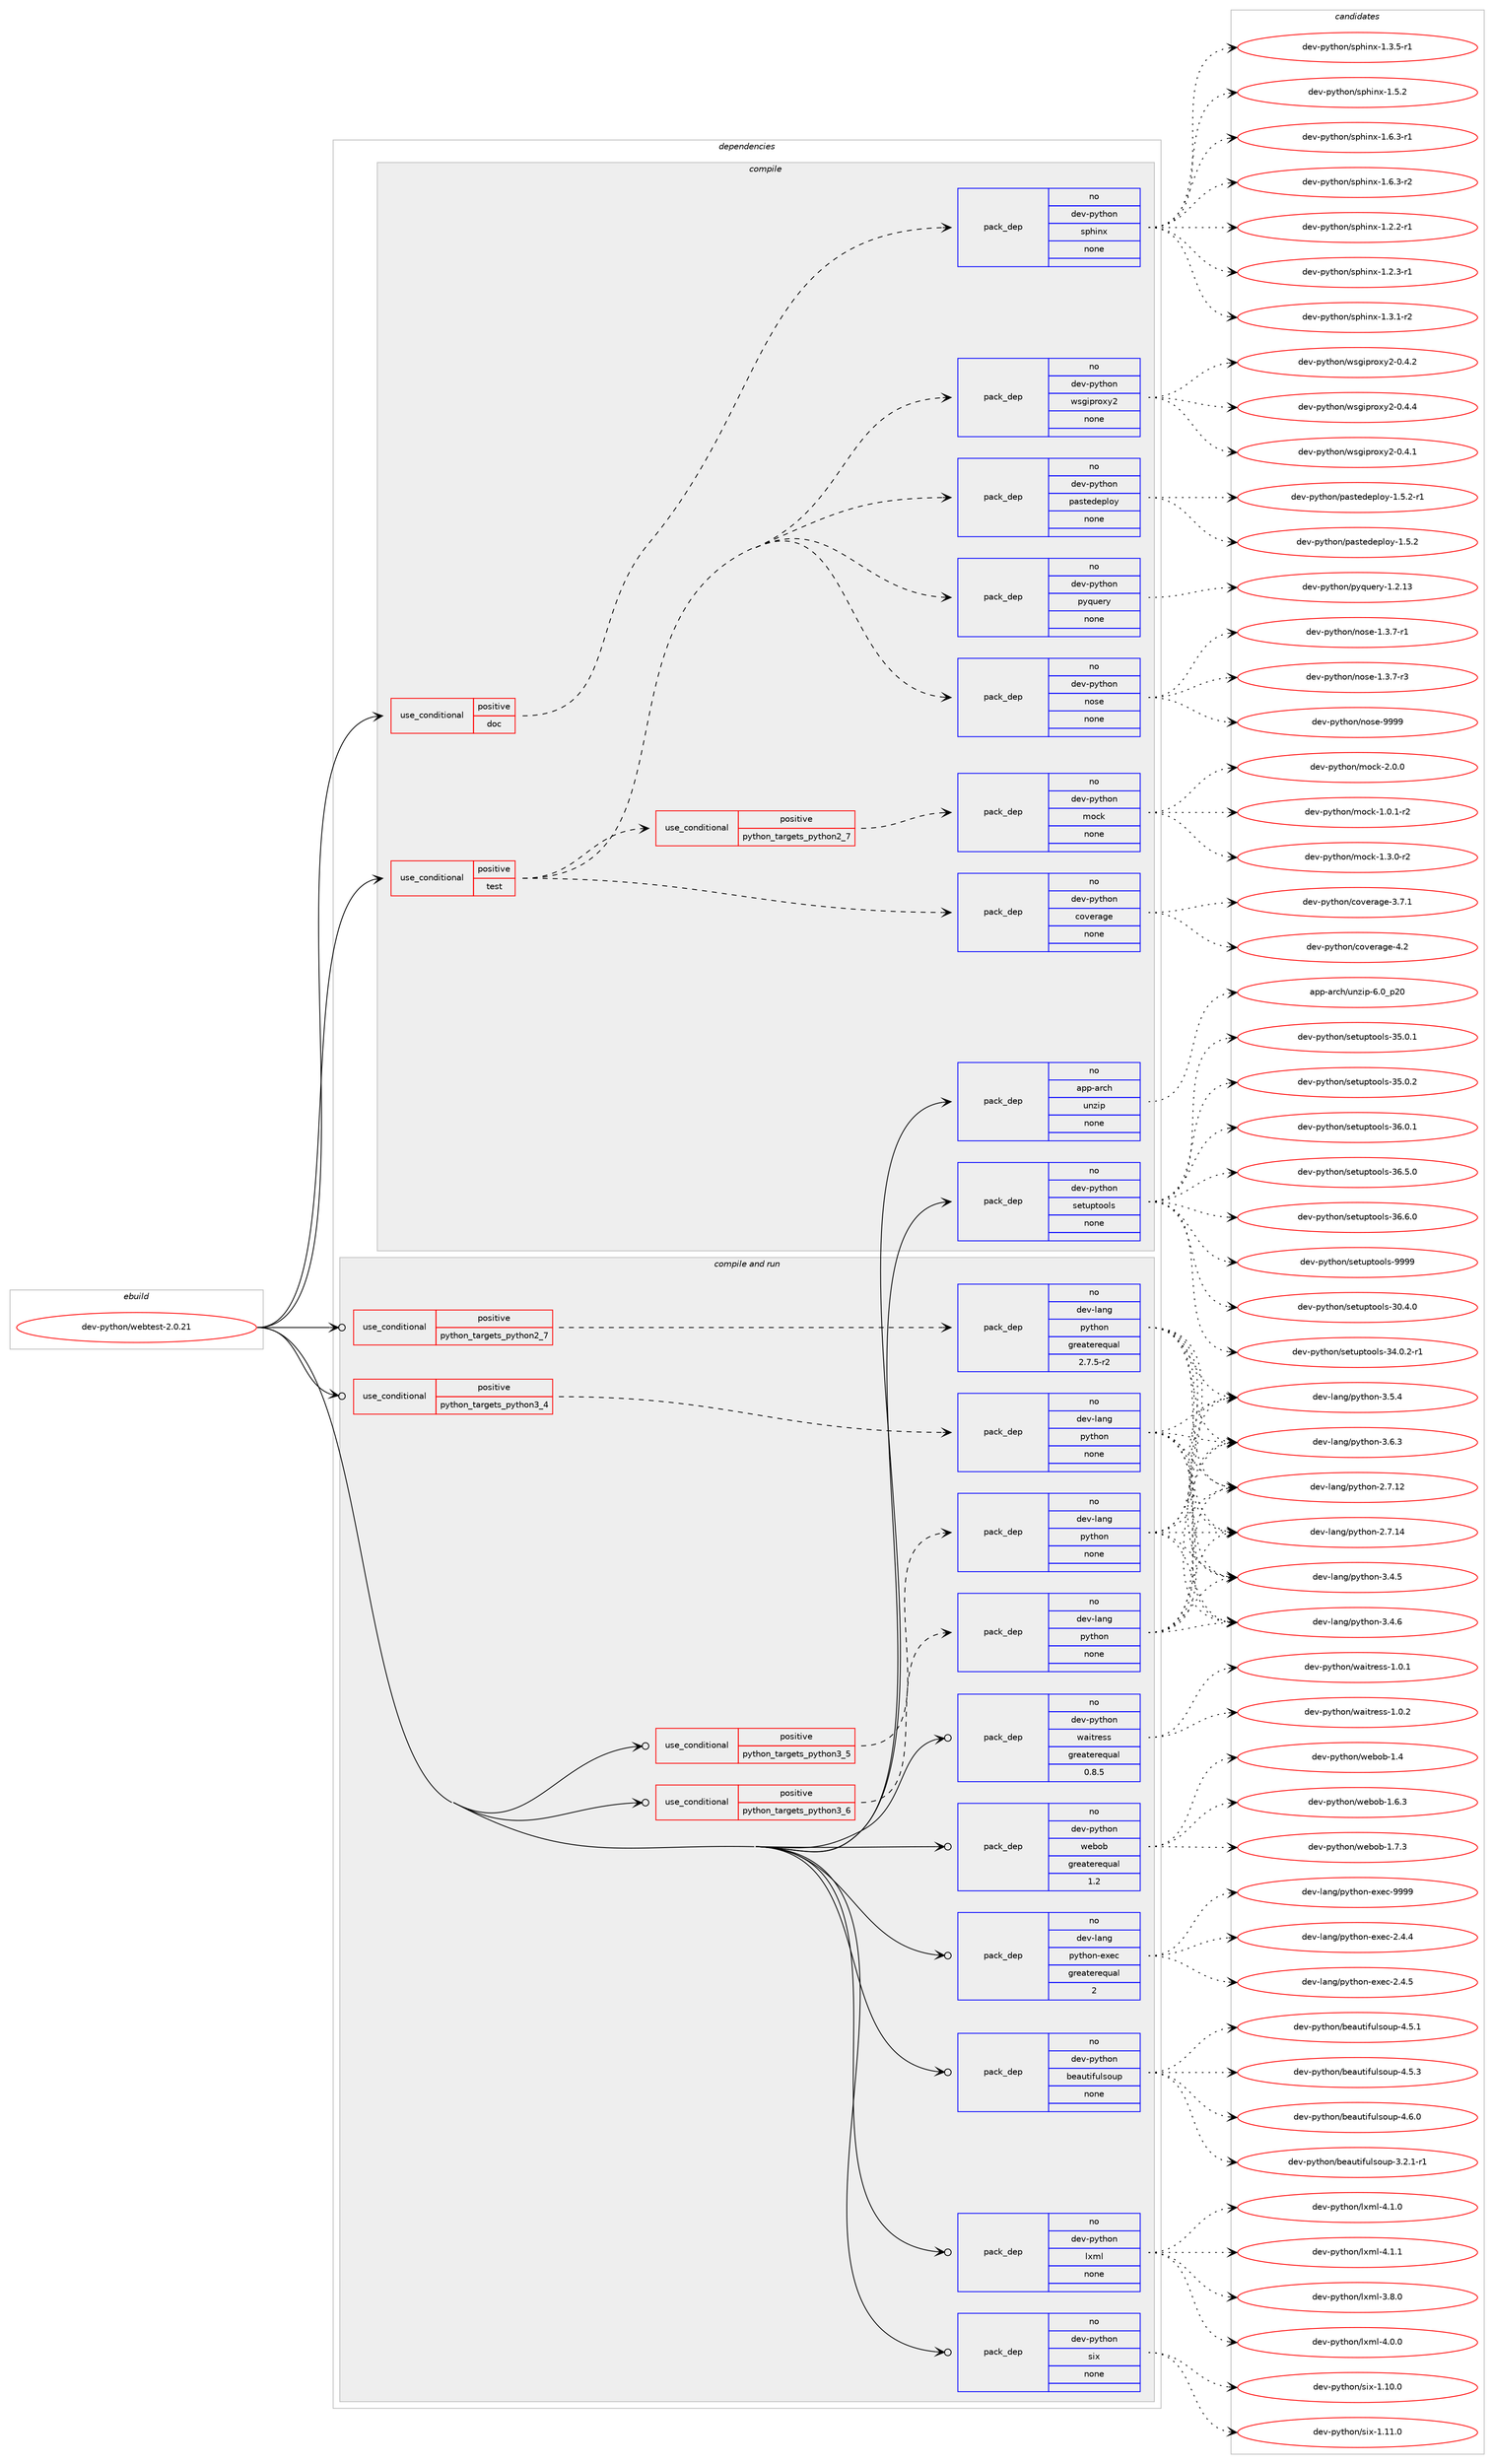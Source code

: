 digraph prolog {

# *************
# Graph options
# *************

newrank=true;
concentrate=true;
compound=true;
graph [rankdir=LR,fontname=Helvetica,fontsize=10,ranksep=1.5];#, ranksep=2.5, nodesep=0.2];
edge  [arrowhead=vee];
node  [fontname=Helvetica,fontsize=10];

# **********
# The ebuild
# **********

subgraph cluster_leftcol {
color=gray;
rank=same;
label=<<i>ebuild</i>>;
id [label="dev-python/webtest-2.0.21", color=red, width=4, href="../dev-python/webtest-2.0.21.svg"];
}

# ****************
# The dependencies
# ****************

subgraph cluster_midcol {
color=gray;
label=<<i>dependencies</i>>;
subgraph cluster_compile {
fillcolor="#eeeeee";
style=filled;
label=<<i>compile</i>>;
subgraph cond43686 {
dependency193622 [label=<<TABLE BORDER="0" CELLBORDER="1" CELLSPACING="0" CELLPADDING="4"><TR><TD ROWSPAN="3" CELLPADDING="10">use_conditional</TD></TR><TR><TD>positive</TD></TR><TR><TD>doc</TD></TR></TABLE>>, shape=none, color=red];
subgraph pack145974 {
dependency193623 [label=<<TABLE BORDER="0" CELLBORDER="1" CELLSPACING="0" CELLPADDING="4" WIDTH="220"><TR><TD ROWSPAN="6" CELLPADDING="30">pack_dep</TD></TR><TR><TD WIDTH="110">no</TD></TR><TR><TD>dev-python</TD></TR><TR><TD>sphinx</TD></TR><TR><TD>none</TD></TR><TR><TD></TD></TR></TABLE>>, shape=none, color=blue];
}
dependency193622:e -> dependency193623:w [weight=20,style="dashed",arrowhead="vee"];
}
id:e -> dependency193622:w [weight=20,style="solid",arrowhead="vee"];
subgraph cond43687 {
dependency193624 [label=<<TABLE BORDER="0" CELLBORDER="1" CELLSPACING="0" CELLPADDING="4"><TR><TD ROWSPAN="3" CELLPADDING="10">use_conditional</TD></TR><TR><TD>positive</TD></TR><TR><TD>test</TD></TR></TABLE>>, shape=none, color=red];
subgraph pack145975 {
dependency193625 [label=<<TABLE BORDER="0" CELLBORDER="1" CELLSPACING="0" CELLPADDING="4" WIDTH="220"><TR><TD ROWSPAN="6" CELLPADDING="30">pack_dep</TD></TR><TR><TD WIDTH="110">no</TD></TR><TR><TD>dev-python</TD></TR><TR><TD>nose</TD></TR><TR><TD>none</TD></TR><TR><TD></TD></TR></TABLE>>, shape=none, color=blue];
}
dependency193624:e -> dependency193625:w [weight=20,style="dashed",arrowhead="vee"];
subgraph pack145976 {
dependency193626 [label=<<TABLE BORDER="0" CELLBORDER="1" CELLSPACING="0" CELLPADDING="4" WIDTH="220"><TR><TD ROWSPAN="6" CELLPADDING="30">pack_dep</TD></TR><TR><TD WIDTH="110">no</TD></TR><TR><TD>dev-python</TD></TR><TR><TD>pyquery</TD></TR><TR><TD>none</TD></TR><TR><TD></TD></TR></TABLE>>, shape=none, color=blue];
}
dependency193624:e -> dependency193626:w [weight=20,style="dashed",arrowhead="vee"];
subgraph pack145977 {
dependency193627 [label=<<TABLE BORDER="0" CELLBORDER="1" CELLSPACING="0" CELLPADDING="4" WIDTH="220"><TR><TD ROWSPAN="6" CELLPADDING="30">pack_dep</TD></TR><TR><TD WIDTH="110">no</TD></TR><TR><TD>dev-python</TD></TR><TR><TD>pastedeploy</TD></TR><TR><TD>none</TD></TR><TR><TD></TD></TR></TABLE>>, shape=none, color=blue];
}
dependency193624:e -> dependency193627:w [weight=20,style="dashed",arrowhead="vee"];
subgraph pack145978 {
dependency193628 [label=<<TABLE BORDER="0" CELLBORDER="1" CELLSPACING="0" CELLPADDING="4" WIDTH="220"><TR><TD ROWSPAN="6" CELLPADDING="30">pack_dep</TD></TR><TR><TD WIDTH="110">no</TD></TR><TR><TD>dev-python</TD></TR><TR><TD>wsgiproxy2</TD></TR><TR><TD>none</TD></TR><TR><TD></TD></TR></TABLE>>, shape=none, color=blue];
}
dependency193624:e -> dependency193628:w [weight=20,style="dashed",arrowhead="vee"];
subgraph pack145979 {
dependency193629 [label=<<TABLE BORDER="0" CELLBORDER="1" CELLSPACING="0" CELLPADDING="4" WIDTH="220"><TR><TD ROWSPAN="6" CELLPADDING="30">pack_dep</TD></TR><TR><TD WIDTH="110">no</TD></TR><TR><TD>dev-python</TD></TR><TR><TD>coverage</TD></TR><TR><TD>none</TD></TR><TR><TD></TD></TR></TABLE>>, shape=none, color=blue];
}
dependency193624:e -> dependency193629:w [weight=20,style="dashed",arrowhead="vee"];
subgraph cond43688 {
dependency193630 [label=<<TABLE BORDER="0" CELLBORDER="1" CELLSPACING="0" CELLPADDING="4"><TR><TD ROWSPAN="3" CELLPADDING="10">use_conditional</TD></TR><TR><TD>positive</TD></TR><TR><TD>python_targets_python2_7</TD></TR></TABLE>>, shape=none, color=red];
subgraph pack145980 {
dependency193631 [label=<<TABLE BORDER="0" CELLBORDER="1" CELLSPACING="0" CELLPADDING="4" WIDTH="220"><TR><TD ROWSPAN="6" CELLPADDING="30">pack_dep</TD></TR><TR><TD WIDTH="110">no</TD></TR><TR><TD>dev-python</TD></TR><TR><TD>mock</TD></TR><TR><TD>none</TD></TR><TR><TD></TD></TR></TABLE>>, shape=none, color=blue];
}
dependency193630:e -> dependency193631:w [weight=20,style="dashed",arrowhead="vee"];
}
dependency193624:e -> dependency193630:w [weight=20,style="dashed",arrowhead="vee"];
}
id:e -> dependency193624:w [weight=20,style="solid",arrowhead="vee"];
subgraph pack145981 {
dependency193632 [label=<<TABLE BORDER="0" CELLBORDER="1" CELLSPACING="0" CELLPADDING="4" WIDTH="220"><TR><TD ROWSPAN="6" CELLPADDING="30">pack_dep</TD></TR><TR><TD WIDTH="110">no</TD></TR><TR><TD>app-arch</TD></TR><TR><TD>unzip</TD></TR><TR><TD>none</TD></TR><TR><TD></TD></TR></TABLE>>, shape=none, color=blue];
}
id:e -> dependency193632:w [weight=20,style="solid",arrowhead="vee"];
subgraph pack145982 {
dependency193633 [label=<<TABLE BORDER="0" CELLBORDER="1" CELLSPACING="0" CELLPADDING="4" WIDTH="220"><TR><TD ROWSPAN="6" CELLPADDING="30">pack_dep</TD></TR><TR><TD WIDTH="110">no</TD></TR><TR><TD>dev-python</TD></TR><TR><TD>setuptools</TD></TR><TR><TD>none</TD></TR><TR><TD></TD></TR></TABLE>>, shape=none, color=blue];
}
id:e -> dependency193633:w [weight=20,style="solid",arrowhead="vee"];
}
subgraph cluster_compileandrun {
fillcolor="#eeeeee";
style=filled;
label=<<i>compile and run</i>>;
subgraph cond43689 {
dependency193634 [label=<<TABLE BORDER="0" CELLBORDER="1" CELLSPACING="0" CELLPADDING="4"><TR><TD ROWSPAN="3" CELLPADDING="10">use_conditional</TD></TR><TR><TD>positive</TD></TR><TR><TD>python_targets_python2_7</TD></TR></TABLE>>, shape=none, color=red];
subgraph pack145983 {
dependency193635 [label=<<TABLE BORDER="0" CELLBORDER="1" CELLSPACING="0" CELLPADDING="4" WIDTH="220"><TR><TD ROWSPAN="6" CELLPADDING="30">pack_dep</TD></TR><TR><TD WIDTH="110">no</TD></TR><TR><TD>dev-lang</TD></TR><TR><TD>python</TD></TR><TR><TD>greaterequal</TD></TR><TR><TD>2.7.5-r2</TD></TR></TABLE>>, shape=none, color=blue];
}
dependency193634:e -> dependency193635:w [weight=20,style="dashed",arrowhead="vee"];
}
id:e -> dependency193634:w [weight=20,style="solid",arrowhead="odotvee"];
subgraph cond43690 {
dependency193636 [label=<<TABLE BORDER="0" CELLBORDER="1" CELLSPACING="0" CELLPADDING="4"><TR><TD ROWSPAN="3" CELLPADDING="10">use_conditional</TD></TR><TR><TD>positive</TD></TR><TR><TD>python_targets_python3_4</TD></TR></TABLE>>, shape=none, color=red];
subgraph pack145984 {
dependency193637 [label=<<TABLE BORDER="0" CELLBORDER="1" CELLSPACING="0" CELLPADDING="4" WIDTH="220"><TR><TD ROWSPAN="6" CELLPADDING="30">pack_dep</TD></TR><TR><TD WIDTH="110">no</TD></TR><TR><TD>dev-lang</TD></TR><TR><TD>python</TD></TR><TR><TD>none</TD></TR><TR><TD></TD></TR></TABLE>>, shape=none, color=blue];
}
dependency193636:e -> dependency193637:w [weight=20,style="dashed",arrowhead="vee"];
}
id:e -> dependency193636:w [weight=20,style="solid",arrowhead="odotvee"];
subgraph cond43691 {
dependency193638 [label=<<TABLE BORDER="0" CELLBORDER="1" CELLSPACING="0" CELLPADDING="4"><TR><TD ROWSPAN="3" CELLPADDING="10">use_conditional</TD></TR><TR><TD>positive</TD></TR><TR><TD>python_targets_python3_5</TD></TR></TABLE>>, shape=none, color=red];
subgraph pack145985 {
dependency193639 [label=<<TABLE BORDER="0" CELLBORDER="1" CELLSPACING="0" CELLPADDING="4" WIDTH="220"><TR><TD ROWSPAN="6" CELLPADDING="30">pack_dep</TD></TR><TR><TD WIDTH="110">no</TD></TR><TR><TD>dev-lang</TD></TR><TR><TD>python</TD></TR><TR><TD>none</TD></TR><TR><TD></TD></TR></TABLE>>, shape=none, color=blue];
}
dependency193638:e -> dependency193639:w [weight=20,style="dashed",arrowhead="vee"];
}
id:e -> dependency193638:w [weight=20,style="solid",arrowhead="odotvee"];
subgraph cond43692 {
dependency193640 [label=<<TABLE BORDER="0" CELLBORDER="1" CELLSPACING="0" CELLPADDING="4"><TR><TD ROWSPAN="3" CELLPADDING="10">use_conditional</TD></TR><TR><TD>positive</TD></TR><TR><TD>python_targets_python3_6</TD></TR></TABLE>>, shape=none, color=red];
subgraph pack145986 {
dependency193641 [label=<<TABLE BORDER="0" CELLBORDER="1" CELLSPACING="0" CELLPADDING="4" WIDTH="220"><TR><TD ROWSPAN="6" CELLPADDING="30">pack_dep</TD></TR><TR><TD WIDTH="110">no</TD></TR><TR><TD>dev-lang</TD></TR><TR><TD>python</TD></TR><TR><TD>none</TD></TR><TR><TD></TD></TR></TABLE>>, shape=none, color=blue];
}
dependency193640:e -> dependency193641:w [weight=20,style="dashed",arrowhead="vee"];
}
id:e -> dependency193640:w [weight=20,style="solid",arrowhead="odotvee"];
subgraph pack145987 {
dependency193642 [label=<<TABLE BORDER="0" CELLBORDER="1" CELLSPACING="0" CELLPADDING="4" WIDTH="220"><TR><TD ROWSPAN="6" CELLPADDING="30">pack_dep</TD></TR><TR><TD WIDTH="110">no</TD></TR><TR><TD>dev-lang</TD></TR><TR><TD>python-exec</TD></TR><TR><TD>greaterequal</TD></TR><TR><TD>2</TD></TR></TABLE>>, shape=none, color=blue];
}
id:e -> dependency193642:w [weight=20,style="solid",arrowhead="odotvee"];
subgraph pack145988 {
dependency193643 [label=<<TABLE BORDER="0" CELLBORDER="1" CELLSPACING="0" CELLPADDING="4" WIDTH="220"><TR><TD ROWSPAN="6" CELLPADDING="30">pack_dep</TD></TR><TR><TD WIDTH="110">no</TD></TR><TR><TD>dev-python</TD></TR><TR><TD>beautifulsoup</TD></TR><TR><TD>none</TD></TR><TR><TD></TD></TR></TABLE>>, shape=none, color=blue];
}
id:e -> dependency193643:w [weight=20,style="solid",arrowhead="odotvee"];
subgraph pack145989 {
dependency193644 [label=<<TABLE BORDER="0" CELLBORDER="1" CELLSPACING="0" CELLPADDING="4" WIDTH="220"><TR><TD ROWSPAN="6" CELLPADDING="30">pack_dep</TD></TR><TR><TD WIDTH="110">no</TD></TR><TR><TD>dev-python</TD></TR><TR><TD>lxml</TD></TR><TR><TD>none</TD></TR><TR><TD></TD></TR></TABLE>>, shape=none, color=blue];
}
id:e -> dependency193644:w [weight=20,style="solid",arrowhead="odotvee"];
subgraph pack145990 {
dependency193645 [label=<<TABLE BORDER="0" CELLBORDER="1" CELLSPACING="0" CELLPADDING="4" WIDTH="220"><TR><TD ROWSPAN="6" CELLPADDING="30">pack_dep</TD></TR><TR><TD WIDTH="110">no</TD></TR><TR><TD>dev-python</TD></TR><TR><TD>six</TD></TR><TR><TD>none</TD></TR><TR><TD></TD></TR></TABLE>>, shape=none, color=blue];
}
id:e -> dependency193645:w [weight=20,style="solid",arrowhead="odotvee"];
subgraph pack145991 {
dependency193646 [label=<<TABLE BORDER="0" CELLBORDER="1" CELLSPACING="0" CELLPADDING="4" WIDTH="220"><TR><TD ROWSPAN="6" CELLPADDING="30">pack_dep</TD></TR><TR><TD WIDTH="110">no</TD></TR><TR><TD>dev-python</TD></TR><TR><TD>waitress</TD></TR><TR><TD>greaterequal</TD></TR><TR><TD>0.8.5</TD></TR></TABLE>>, shape=none, color=blue];
}
id:e -> dependency193646:w [weight=20,style="solid",arrowhead="odotvee"];
subgraph pack145992 {
dependency193647 [label=<<TABLE BORDER="0" CELLBORDER="1" CELLSPACING="0" CELLPADDING="4" WIDTH="220"><TR><TD ROWSPAN="6" CELLPADDING="30">pack_dep</TD></TR><TR><TD WIDTH="110">no</TD></TR><TR><TD>dev-python</TD></TR><TR><TD>webob</TD></TR><TR><TD>greaterequal</TD></TR><TR><TD>1.2</TD></TR></TABLE>>, shape=none, color=blue];
}
id:e -> dependency193647:w [weight=20,style="solid",arrowhead="odotvee"];
}
subgraph cluster_run {
fillcolor="#eeeeee";
style=filled;
label=<<i>run</i>>;
}
}

# **************
# The candidates
# **************

subgraph cluster_choices {
rank=same;
color=gray;
label=<<i>candidates</i>>;

subgraph choice145974 {
color=black;
nodesep=1;
choice10010111845112121116104111110471151121041051101204549465046504511449 [label="dev-python/sphinx-1.2.2-r1", color=red, width=4,href="../dev-python/sphinx-1.2.2-r1.svg"];
choice10010111845112121116104111110471151121041051101204549465046514511449 [label="dev-python/sphinx-1.2.3-r1", color=red, width=4,href="../dev-python/sphinx-1.2.3-r1.svg"];
choice10010111845112121116104111110471151121041051101204549465146494511450 [label="dev-python/sphinx-1.3.1-r2", color=red, width=4,href="../dev-python/sphinx-1.3.1-r2.svg"];
choice10010111845112121116104111110471151121041051101204549465146534511449 [label="dev-python/sphinx-1.3.5-r1", color=red, width=4,href="../dev-python/sphinx-1.3.5-r1.svg"];
choice1001011184511212111610411111047115112104105110120454946534650 [label="dev-python/sphinx-1.5.2", color=red, width=4,href="../dev-python/sphinx-1.5.2.svg"];
choice10010111845112121116104111110471151121041051101204549465446514511449 [label="dev-python/sphinx-1.6.3-r1", color=red, width=4,href="../dev-python/sphinx-1.6.3-r1.svg"];
choice10010111845112121116104111110471151121041051101204549465446514511450 [label="dev-python/sphinx-1.6.3-r2", color=red, width=4,href="../dev-python/sphinx-1.6.3-r2.svg"];
dependency193623:e -> choice10010111845112121116104111110471151121041051101204549465046504511449:w [style=dotted,weight="100"];
dependency193623:e -> choice10010111845112121116104111110471151121041051101204549465046514511449:w [style=dotted,weight="100"];
dependency193623:e -> choice10010111845112121116104111110471151121041051101204549465146494511450:w [style=dotted,weight="100"];
dependency193623:e -> choice10010111845112121116104111110471151121041051101204549465146534511449:w [style=dotted,weight="100"];
dependency193623:e -> choice1001011184511212111610411111047115112104105110120454946534650:w [style=dotted,weight="100"];
dependency193623:e -> choice10010111845112121116104111110471151121041051101204549465446514511449:w [style=dotted,weight="100"];
dependency193623:e -> choice10010111845112121116104111110471151121041051101204549465446514511450:w [style=dotted,weight="100"];
}
subgraph choice145975 {
color=black;
nodesep=1;
choice10010111845112121116104111110471101111151014549465146554511449 [label="dev-python/nose-1.3.7-r1", color=red, width=4,href="../dev-python/nose-1.3.7-r1.svg"];
choice10010111845112121116104111110471101111151014549465146554511451 [label="dev-python/nose-1.3.7-r3", color=red, width=4,href="../dev-python/nose-1.3.7-r3.svg"];
choice10010111845112121116104111110471101111151014557575757 [label="dev-python/nose-9999", color=red, width=4,href="../dev-python/nose-9999.svg"];
dependency193625:e -> choice10010111845112121116104111110471101111151014549465146554511449:w [style=dotted,weight="100"];
dependency193625:e -> choice10010111845112121116104111110471101111151014549465146554511451:w [style=dotted,weight="100"];
dependency193625:e -> choice10010111845112121116104111110471101111151014557575757:w [style=dotted,weight="100"];
}
subgraph choice145976 {
color=black;
nodesep=1;
choice100101118451121211161041111104711212111311710111412145494650464951 [label="dev-python/pyquery-1.2.13", color=red, width=4,href="../dev-python/pyquery-1.2.13.svg"];
dependency193626:e -> choice100101118451121211161041111104711212111311710111412145494650464951:w [style=dotted,weight="100"];
}
subgraph choice145977 {
color=black;
nodesep=1;
choice100101118451121211161041111104711297115116101100101112108111121454946534650 [label="dev-python/pastedeploy-1.5.2", color=red, width=4,href="../dev-python/pastedeploy-1.5.2.svg"];
choice1001011184511212111610411111047112971151161011001011121081111214549465346504511449 [label="dev-python/pastedeploy-1.5.2-r1", color=red, width=4,href="../dev-python/pastedeploy-1.5.2-r1.svg"];
dependency193627:e -> choice100101118451121211161041111104711297115116101100101112108111121454946534650:w [style=dotted,weight="100"];
dependency193627:e -> choice1001011184511212111610411111047112971151161011001011121081111214549465346504511449:w [style=dotted,weight="100"];
}
subgraph choice145978 {
color=black;
nodesep=1;
choice100101118451121211161041111104711911510310511211411112012150454846524649 [label="dev-python/wsgiproxy2-0.4.1", color=red, width=4,href="../dev-python/wsgiproxy2-0.4.1.svg"];
choice100101118451121211161041111104711911510310511211411112012150454846524650 [label="dev-python/wsgiproxy2-0.4.2", color=red, width=4,href="../dev-python/wsgiproxy2-0.4.2.svg"];
choice100101118451121211161041111104711911510310511211411112012150454846524652 [label="dev-python/wsgiproxy2-0.4.4", color=red, width=4,href="../dev-python/wsgiproxy2-0.4.4.svg"];
dependency193628:e -> choice100101118451121211161041111104711911510310511211411112012150454846524649:w [style=dotted,weight="100"];
dependency193628:e -> choice100101118451121211161041111104711911510310511211411112012150454846524650:w [style=dotted,weight="100"];
dependency193628:e -> choice100101118451121211161041111104711911510310511211411112012150454846524652:w [style=dotted,weight="100"];
}
subgraph choice145979 {
color=black;
nodesep=1;
choice10010111845112121116104111110479911111810111497103101455146554649 [label="dev-python/coverage-3.7.1", color=red, width=4,href="../dev-python/coverage-3.7.1.svg"];
choice1001011184511212111610411111047991111181011149710310145524650 [label="dev-python/coverage-4.2", color=red, width=4,href="../dev-python/coverage-4.2.svg"];
dependency193629:e -> choice10010111845112121116104111110479911111810111497103101455146554649:w [style=dotted,weight="100"];
dependency193629:e -> choice1001011184511212111610411111047991111181011149710310145524650:w [style=dotted,weight="100"];
}
subgraph choice145980 {
color=black;
nodesep=1;
choice1001011184511212111610411111047109111991074549464846494511450 [label="dev-python/mock-1.0.1-r2", color=red, width=4,href="../dev-python/mock-1.0.1-r2.svg"];
choice1001011184511212111610411111047109111991074549465146484511450 [label="dev-python/mock-1.3.0-r2", color=red, width=4,href="../dev-python/mock-1.3.0-r2.svg"];
choice100101118451121211161041111104710911199107455046484648 [label="dev-python/mock-2.0.0", color=red, width=4,href="../dev-python/mock-2.0.0.svg"];
dependency193631:e -> choice1001011184511212111610411111047109111991074549464846494511450:w [style=dotted,weight="100"];
dependency193631:e -> choice1001011184511212111610411111047109111991074549465146484511450:w [style=dotted,weight="100"];
dependency193631:e -> choice100101118451121211161041111104710911199107455046484648:w [style=dotted,weight="100"];
}
subgraph choice145981 {
color=black;
nodesep=1;
choice971121124597114991044711711012210511245544648951125048 [label="app-arch/unzip-6.0_p20", color=red, width=4,href="../app-arch/unzip-6.0_p20.svg"];
dependency193632:e -> choice971121124597114991044711711012210511245544648951125048:w [style=dotted,weight="100"];
}
subgraph choice145982 {
color=black;
nodesep=1;
choice100101118451121211161041111104711510111611711211611111110811545514846524648 [label="dev-python/setuptools-30.4.0", color=red, width=4,href="../dev-python/setuptools-30.4.0.svg"];
choice1001011184511212111610411111047115101116117112116111111108115455152464846504511449 [label="dev-python/setuptools-34.0.2-r1", color=red, width=4,href="../dev-python/setuptools-34.0.2-r1.svg"];
choice100101118451121211161041111104711510111611711211611111110811545515346484649 [label="dev-python/setuptools-35.0.1", color=red, width=4,href="../dev-python/setuptools-35.0.1.svg"];
choice100101118451121211161041111104711510111611711211611111110811545515346484650 [label="dev-python/setuptools-35.0.2", color=red, width=4,href="../dev-python/setuptools-35.0.2.svg"];
choice100101118451121211161041111104711510111611711211611111110811545515446484649 [label="dev-python/setuptools-36.0.1", color=red, width=4,href="../dev-python/setuptools-36.0.1.svg"];
choice100101118451121211161041111104711510111611711211611111110811545515446534648 [label="dev-python/setuptools-36.5.0", color=red, width=4,href="../dev-python/setuptools-36.5.0.svg"];
choice100101118451121211161041111104711510111611711211611111110811545515446544648 [label="dev-python/setuptools-36.6.0", color=red, width=4,href="../dev-python/setuptools-36.6.0.svg"];
choice10010111845112121116104111110471151011161171121161111111081154557575757 [label="dev-python/setuptools-9999", color=red, width=4,href="../dev-python/setuptools-9999.svg"];
dependency193633:e -> choice100101118451121211161041111104711510111611711211611111110811545514846524648:w [style=dotted,weight="100"];
dependency193633:e -> choice1001011184511212111610411111047115101116117112116111111108115455152464846504511449:w [style=dotted,weight="100"];
dependency193633:e -> choice100101118451121211161041111104711510111611711211611111110811545515346484649:w [style=dotted,weight="100"];
dependency193633:e -> choice100101118451121211161041111104711510111611711211611111110811545515346484650:w [style=dotted,weight="100"];
dependency193633:e -> choice100101118451121211161041111104711510111611711211611111110811545515446484649:w [style=dotted,weight="100"];
dependency193633:e -> choice100101118451121211161041111104711510111611711211611111110811545515446534648:w [style=dotted,weight="100"];
dependency193633:e -> choice100101118451121211161041111104711510111611711211611111110811545515446544648:w [style=dotted,weight="100"];
dependency193633:e -> choice10010111845112121116104111110471151011161171121161111111081154557575757:w [style=dotted,weight="100"];
}
subgraph choice145983 {
color=black;
nodesep=1;
choice10010111845108971101034711212111610411111045504655464950 [label="dev-lang/python-2.7.12", color=red, width=4,href="../dev-lang/python-2.7.12.svg"];
choice10010111845108971101034711212111610411111045504655464952 [label="dev-lang/python-2.7.14", color=red, width=4,href="../dev-lang/python-2.7.14.svg"];
choice100101118451089711010347112121116104111110455146524653 [label="dev-lang/python-3.4.5", color=red, width=4,href="../dev-lang/python-3.4.5.svg"];
choice100101118451089711010347112121116104111110455146524654 [label="dev-lang/python-3.4.6", color=red, width=4,href="../dev-lang/python-3.4.6.svg"];
choice100101118451089711010347112121116104111110455146534652 [label="dev-lang/python-3.5.4", color=red, width=4,href="../dev-lang/python-3.5.4.svg"];
choice100101118451089711010347112121116104111110455146544651 [label="dev-lang/python-3.6.3", color=red, width=4,href="../dev-lang/python-3.6.3.svg"];
dependency193635:e -> choice10010111845108971101034711212111610411111045504655464950:w [style=dotted,weight="100"];
dependency193635:e -> choice10010111845108971101034711212111610411111045504655464952:w [style=dotted,weight="100"];
dependency193635:e -> choice100101118451089711010347112121116104111110455146524653:w [style=dotted,weight="100"];
dependency193635:e -> choice100101118451089711010347112121116104111110455146524654:w [style=dotted,weight="100"];
dependency193635:e -> choice100101118451089711010347112121116104111110455146534652:w [style=dotted,weight="100"];
dependency193635:e -> choice100101118451089711010347112121116104111110455146544651:w [style=dotted,weight="100"];
}
subgraph choice145984 {
color=black;
nodesep=1;
choice10010111845108971101034711212111610411111045504655464950 [label="dev-lang/python-2.7.12", color=red, width=4,href="../dev-lang/python-2.7.12.svg"];
choice10010111845108971101034711212111610411111045504655464952 [label="dev-lang/python-2.7.14", color=red, width=4,href="../dev-lang/python-2.7.14.svg"];
choice100101118451089711010347112121116104111110455146524653 [label="dev-lang/python-3.4.5", color=red, width=4,href="../dev-lang/python-3.4.5.svg"];
choice100101118451089711010347112121116104111110455146524654 [label="dev-lang/python-3.4.6", color=red, width=4,href="../dev-lang/python-3.4.6.svg"];
choice100101118451089711010347112121116104111110455146534652 [label="dev-lang/python-3.5.4", color=red, width=4,href="../dev-lang/python-3.5.4.svg"];
choice100101118451089711010347112121116104111110455146544651 [label="dev-lang/python-3.6.3", color=red, width=4,href="../dev-lang/python-3.6.3.svg"];
dependency193637:e -> choice10010111845108971101034711212111610411111045504655464950:w [style=dotted,weight="100"];
dependency193637:e -> choice10010111845108971101034711212111610411111045504655464952:w [style=dotted,weight="100"];
dependency193637:e -> choice100101118451089711010347112121116104111110455146524653:w [style=dotted,weight="100"];
dependency193637:e -> choice100101118451089711010347112121116104111110455146524654:w [style=dotted,weight="100"];
dependency193637:e -> choice100101118451089711010347112121116104111110455146534652:w [style=dotted,weight="100"];
dependency193637:e -> choice100101118451089711010347112121116104111110455146544651:w [style=dotted,weight="100"];
}
subgraph choice145985 {
color=black;
nodesep=1;
choice10010111845108971101034711212111610411111045504655464950 [label="dev-lang/python-2.7.12", color=red, width=4,href="../dev-lang/python-2.7.12.svg"];
choice10010111845108971101034711212111610411111045504655464952 [label="dev-lang/python-2.7.14", color=red, width=4,href="../dev-lang/python-2.7.14.svg"];
choice100101118451089711010347112121116104111110455146524653 [label="dev-lang/python-3.4.5", color=red, width=4,href="../dev-lang/python-3.4.5.svg"];
choice100101118451089711010347112121116104111110455146524654 [label="dev-lang/python-3.4.6", color=red, width=4,href="../dev-lang/python-3.4.6.svg"];
choice100101118451089711010347112121116104111110455146534652 [label="dev-lang/python-3.5.4", color=red, width=4,href="../dev-lang/python-3.5.4.svg"];
choice100101118451089711010347112121116104111110455146544651 [label="dev-lang/python-3.6.3", color=red, width=4,href="../dev-lang/python-3.6.3.svg"];
dependency193639:e -> choice10010111845108971101034711212111610411111045504655464950:w [style=dotted,weight="100"];
dependency193639:e -> choice10010111845108971101034711212111610411111045504655464952:w [style=dotted,weight="100"];
dependency193639:e -> choice100101118451089711010347112121116104111110455146524653:w [style=dotted,weight="100"];
dependency193639:e -> choice100101118451089711010347112121116104111110455146524654:w [style=dotted,weight="100"];
dependency193639:e -> choice100101118451089711010347112121116104111110455146534652:w [style=dotted,weight="100"];
dependency193639:e -> choice100101118451089711010347112121116104111110455146544651:w [style=dotted,weight="100"];
}
subgraph choice145986 {
color=black;
nodesep=1;
choice10010111845108971101034711212111610411111045504655464950 [label="dev-lang/python-2.7.12", color=red, width=4,href="../dev-lang/python-2.7.12.svg"];
choice10010111845108971101034711212111610411111045504655464952 [label="dev-lang/python-2.7.14", color=red, width=4,href="../dev-lang/python-2.7.14.svg"];
choice100101118451089711010347112121116104111110455146524653 [label="dev-lang/python-3.4.5", color=red, width=4,href="../dev-lang/python-3.4.5.svg"];
choice100101118451089711010347112121116104111110455146524654 [label="dev-lang/python-3.4.6", color=red, width=4,href="../dev-lang/python-3.4.6.svg"];
choice100101118451089711010347112121116104111110455146534652 [label="dev-lang/python-3.5.4", color=red, width=4,href="../dev-lang/python-3.5.4.svg"];
choice100101118451089711010347112121116104111110455146544651 [label="dev-lang/python-3.6.3", color=red, width=4,href="../dev-lang/python-3.6.3.svg"];
dependency193641:e -> choice10010111845108971101034711212111610411111045504655464950:w [style=dotted,weight="100"];
dependency193641:e -> choice10010111845108971101034711212111610411111045504655464952:w [style=dotted,weight="100"];
dependency193641:e -> choice100101118451089711010347112121116104111110455146524653:w [style=dotted,weight="100"];
dependency193641:e -> choice100101118451089711010347112121116104111110455146524654:w [style=dotted,weight="100"];
dependency193641:e -> choice100101118451089711010347112121116104111110455146534652:w [style=dotted,weight="100"];
dependency193641:e -> choice100101118451089711010347112121116104111110455146544651:w [style=dotted,weight="100"];
}
subgraph choice145987 {
color=black;
nodesep=1;
choice1001011184510897110103471121211161041111104510112010199455046524652 [label="dev-lang/python-exec-2.4.4", color=red, width=4,href="../dev-lang/python-exec-2.4.4.svg"];
choice1001011184510897110103471121211161041111104510112010199455046524653 [label="dev-lang/python-exec-2.4.5", color=red, width=4,href="../dev-lang/python-exec-2.4.5.svg"];
choice10010111845108971101034711212111610411111045101120101994557575757 [label="dev-lang/python-exec-9999", color=red, width=4,href="../dev-lang/python-exec-9999.svg"];
dependency193642:e -> choice1001011184510897110103471121211161041111104510112010199455046524652:w [style=dotted,weight="100"];
dependency193642:e -> choice1001011184510897110103471121211161041111104510112010199455046524653:w [style=dotted,weight="100"];
dependency193642:e -> choice10010111845108971101034711212111610411111045101120101994557575757:w [style=dotted,weight="100"];
}
subgraph choice145988 {
color=black;
nodesep=1;
choice100101118451121211161041111104798101971171161051021171081151111171124551465046494511449 [label="dev-python/beautifulsoup-3.2.1-r1", color=red, width=4,href="../dev-python/beautifulsoup-3.2.1-r1.svg"];
choice10010111845112121116104111110479810197117116105102117108115111117112455246534649 [label="dev-python/beautifulsoup-4.5.1", color=red, width=4,href="../dev-python/beautifulsoup-4.5.1.svg"];
choice10010111845112121116104111110479810197117116105102117108115111117112455246534651 [label="dev-python/beautifulsoup-4.5.3", color=red, width=4,href="../dev-python/beautifulsoup-4.5.3.svg"];
choice10010111845112121116104111110479810197117116105102117108115111117112455246544648 [label="dev-python/beautifulsoup-4.6.0", color=red, width=4,href="../dev-python/beautifulsoup-4.6.0.svg"];
dependency193643:e -> choice100101118451121211161041111104798101971171161051021171081151111171124551465046494511449:w [style=dotted,weight="100"];
dependency193643:e -> choice10010111845112121116104111110479810197117116105102117108115111117112455246534649:w [style=dotted,weight="100"];
dependency193643:e -> choice10010111845112121116104111110479810197117116105102117108115111117112455246534651:w [style=dotted,weight="100"];
dependency193643:e -> choice10010111845112121116104111110479810197117116105102117108115111117112455246544648:w [style=dotted,weight="100"];
}
subgraph choice145989 {
color=black;
nodesep=1;
choice1001011184511212111610411111047108120109108455146564648 [label="dev-python/lxml-3.8.0", color=red, width=4,href="../dev-python/lxml-3.8.0.svg"];
choice1001011184511212111610411111047108120109108455246484648 [label="dev-python/lxml-4.0.0", color=red, width=4,href="../dev-python/lxml-4.0.0.svg"];
choice1001011184511212111610411111047108120109108455246494648 [label="dev-python/lxml-4.1.0", color=red, width=4,href="../dev-python/lxml-4.1.0.svg"];
choice1001011184511212111610411111047108120109108455246494649 [label="dev-python/lxml-4.1.1", color=red, width=4,href="../dev-python/lxml-4.1.1.svg"];
dependency193644:e -> choice1001011184511212111610411111047108120109108455146564648:w [style=dotted,weight="100"];
dependency193644:e -> choice1001011184511212111610411111047108120109108455246484648:w [style=dotted,weight="100"];
dependency193644:e -> choice1001011184511212111610411111047108120109108455246494648:w [style=dotted,weight="100"];
dependency193644:e -> choice1001011184511212111610411111047108120109108455246494649:w [style=dotted,weight="100"];
}
subgraph choice145990 {
color=black;
nodesep=1;
choice100101118451121211161041111104711510512045494649484648 [label="dev-python/six-1.10.0", color=red, width=4,href="../dev-python/six-1.10.0.svg"];
choice100101118451121211161041111104711510512045494649494648 [label="dev-python/six-1.11.0", color=red, width=4,href="../dev-python/six-1.11.0.svg"];
dependency193645:e -> choice100101118451121211161041111104711510512045494649484648:w [style=dotted,weight="100"];
dependency193645:e -> choice100101118451121211161041111104711510512045494649494648:w [style=dotted,weight="100"];
}
subgraph choice145991 {
color=black;
nodesep=1;
choice100101118451121211161041111104711997105116114101115115454946484649 [label="dev-python/waitress-1.0.1", color=red, width=4,href="../dev-python/waitress-1.0.1.svg"];
choice100101118451121211161041111104711997105116114101115115454946484650 [label="dev-python/waitress-1.0.2", color=red, width=4,href="../dev-python/waitress-1.0.2.svg"];
dependency193646:e -> choice100101118451121211161041111104711997105116114101115115454946484649:w [style=dotted,weight="100"];
dependency193646:e -> choice100101118451121211161041111104711997105116114101115115454946484650:w [style=dotted,weight="100"];
}
subgraph choice145992 {
color=black;
nodesep=1;
choice1001011184511212111610411111047119101981119845494652 [label="dev-python/webob-1.4", color=red, width=4,href="../dev-python/webob-1.4.svg"];
choice10010111845112121116104111110471191019811198454946544651 [label="dev-python/webob-1.6.3", color=red, width=4,href="../dev-python/webob-1.6.3.svg"];
choice10010111845112121116104111110471191019811198454946554651 [label="dev-python/webob-1.7.3", color=red, width=4,href="../dev-python/webob-1.7.3.svg"];
dependency193647:e -> choice1001011184511212111610411111047119101981119845494652:w [style=dotted,weight="100"];
dependency193647:e -> choice10010111845112121116104111110471191019811198454946544651:w [style=dotted,weight="100"];
dependency193647:e -> choice10010111845112121116104111110471191019811198454946554651:w [style=dotted,weight="100"];
}
}

}
